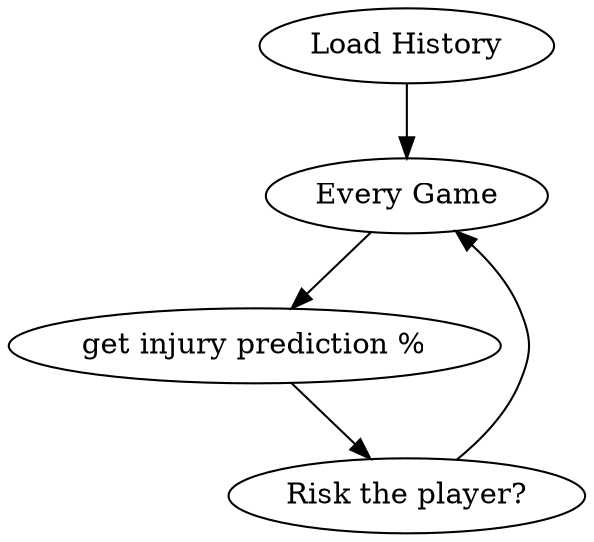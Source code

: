 digraph FlowChart {
	"Load History" -> "Every Game":" Update with new data"
	"Every Game":" Update with new data" -> "get injury prediction %"
	"get injury prediction %" -> "Risk the player?"
	"Risk the player?" -> "Every Game":" Update with new data"
}

